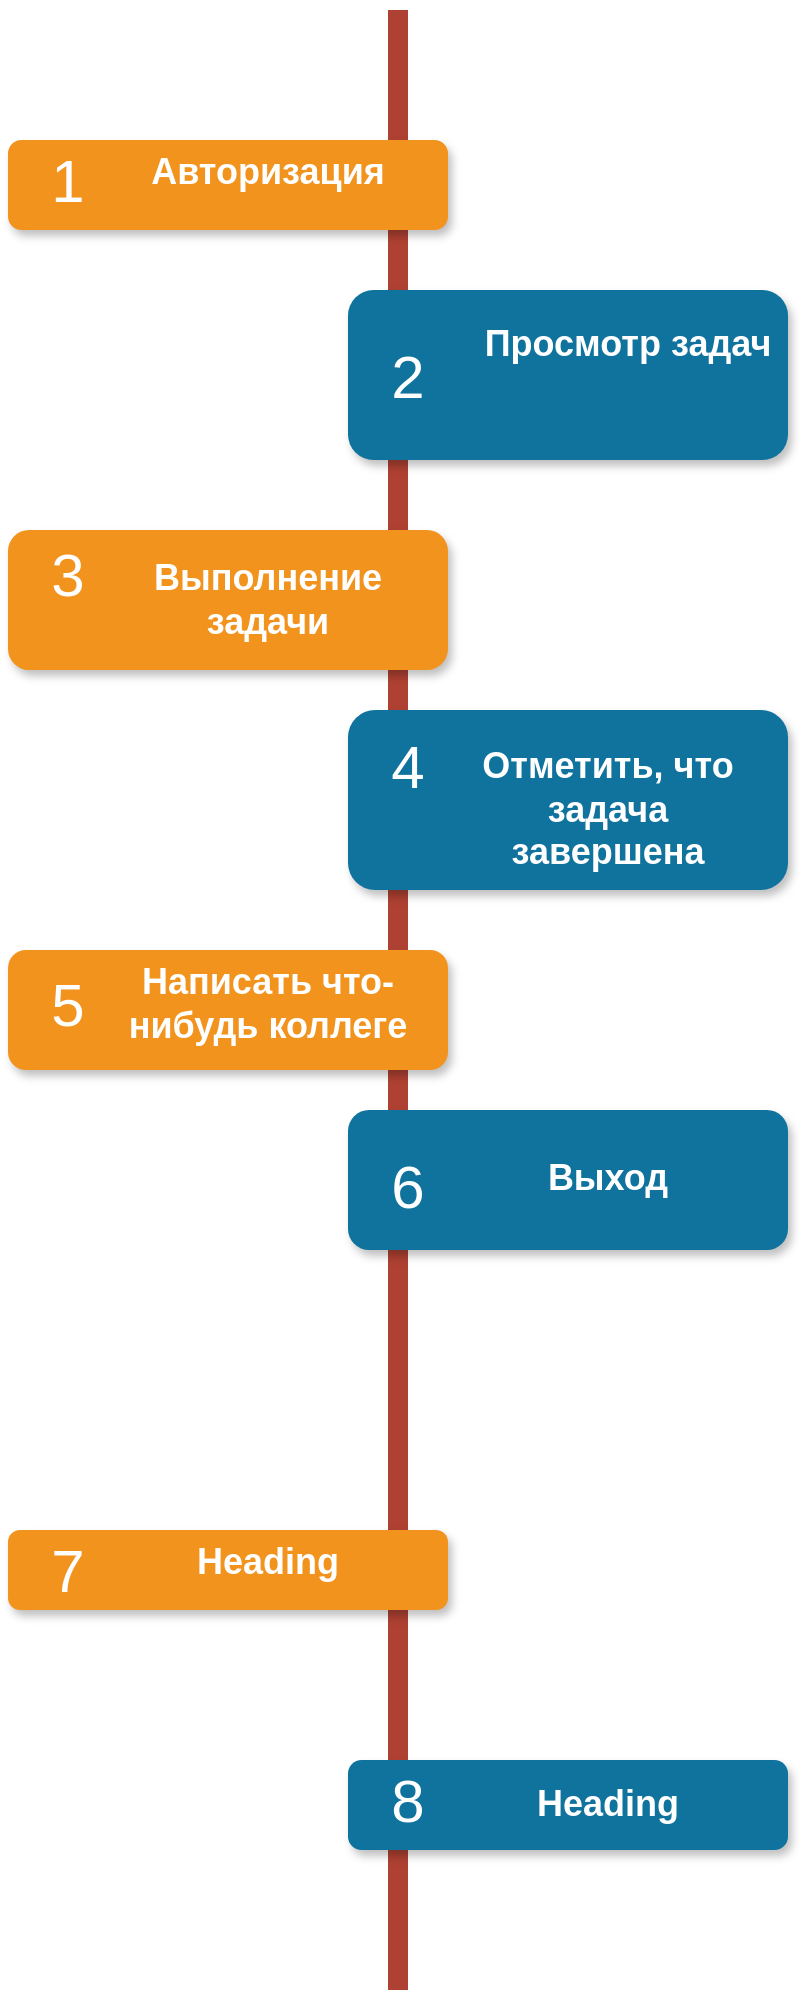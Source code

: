 <mxfile version="15.8.9" type="github">
  <diagram name="Page-1" id="fbcf5db9-b524-4cd4-e4f3-379dc89c3999">
    <mxGraphModel dx="1382" dy="764" grid="1" gridSize="10" guides="1" tooltips="1" connect="1" arrows="1" fold="1" page="1" pageScale="1" pageWidth="850" pageHeight="1100" background="none" math="0" shadow="0">
      <root>
        <mxCell id="0" />
        <mxCell id="1" parent="0" />
        <mxCell id="2a0f93b5c73ef8e7-1" value="" style="line;strokeWidth=10;direction=south;html=1;fillColor=none;fontSize=13;fontColor=#000000;align=center;strokeColor=#AE4132;" parent="1" vertex="1">
          <mxGeometry x="360" y="70" width="10" height="990" as="geometry" />
        </mxCell>
        <mxCell id="2a0f93b5c73ef8e7-2" value="" style="rounded=1;whiteSpace=wrap;html=1;strokeColor=none;strokeWidth=1;fillColor=#F2931E;fontSize=13;fontColor=#FFFFFF;align=center;gradientColor=none;gradientDirection=east;verticalAlign=top;shadow=1;" parent="1" vertex="1">
          <mxGeometry x="170" y="135" width="220" height="45" as="geometry" />
        </mxCell>
        <mxCell id="2a0f93b5c73ef8e7-3" value="1" style="text;html=1;strokeColor=none;fillColor=none;align=center;verticalAlign=middle;whiteSpace=wrap;fontSize=30;fontColor=#FFFFFF;" parent="1" vertex="1">
          <mxGeometry x="180" y="144.5" width="40" height="20" as="geometry" />
        </mxCell>
        <mxCell id="2a0f93b5c73ef8e7-16" value="" style="rounded=1;whiteSpace=wrap;html=1;strokeColor=none;strokeWidth=1;fillColor=#10739E;fontSize=13;fontColor=#FFFFFF;align=center;gradientColor=none;gradientDirection=east;verticalAlign=top;shadow=1;" parent="1" vertex="1">
          <mxGeometry x="340" y="945" width="220" height="45" as="geometry" />
        </mxCell>
        <mxCell id="2a0f93b5c73ef8e7-17" value="8" style="text;html=1;strokeColor=none;fillColor=none;align=center;verticalAlign=middle;whiteSpace=wrap;fontSize=30;fontColor=#FFFFFF;" parent="1" vertex="1">
          <mxGeometry x="350" y="955" width="40" height="20" as="geometry" />
        </mxCell>
        <mxCell id="2a0f93b5c73ef8e7-18" value="&lt;h1&gt;Авторизация&lt;/h1&gt;" style="text;html=1;spacing=5;spacingTop=-20;whiteSpace=wrap;overflow=hidden;strokeColor=none;strokeWidth=4;fillColor=none;gradientColor=#007FFF;fontSize=9;fontColor=#FFFFFF;align=center;" parent="1" vertex="1">
          <mxGeometry x="220" y="139" width="160" height="31" as="geometry" />
        </mxCell>
        <mxCell id="2a0f93b5c73ef8e7-25" value="&lt;h1&gt;Heading&lt;/h1&gt;&lt;p&gt;&lt;br&gt;&lt;/p&gt;" style="text;html=1;spacing=5;spacingTop=-20;whiteSpace=wrap;overflow=hidden;strokeColor=none;strokeWidth=4;fillColor=none;gradientColor=#007FFF;fontSize=9;fontColor=#FFFFFF;align=center;" parent="1" vertex="1">
          <mxGeometry x="390" y="955" width="160" height="30" as="geometry" />
        </mxCell>
        <mxCell id="dqdt-9PuPO9SZWMYVfs7-1" value="" style="group" parent="1" vertex="1" connectable="0">
          <mxGeometry x="170" y="830" width="220" height="40" as="geometry" />
        </mxCell>
        <mxCell id="2a0f93b5c73ef8e7-14" value="" style="rounded=1;whiteSpace=wrap;html=1;strokeColor=none;strokeWidth=1;fillColor=#F2931E;fontSize=13;fontColor=#FFFFFF;align=center;gradientColor=none;gradientDirection=east;verticalAlign=top;shadow=1;" parent="dqdt-9PuPO9SZWMYVfs7-1" vertex="1">
          <mxGeometry width="220" height="40" as="geometry" />
        </mxCell>
        <mxCell id="2a0f93b5c73ef8e7-15" value="7" style="text;html=1;strokeColor=none;fillColor=none;align=center;verticalAlign=middle;whiteSpace=wrap;fontSize=30;fontColor=#FFFFFF;" parent="dqdt-9PuPO9SZWMYVfs7-1" vertex="1">
          <mxGeometry x="10" y="10" width="40" height="20" as="geometry" />
        </mxCell>
        <mxCell id="2a0f93b5c73ef8e7-24" value="&lt;h1&gt;Heading&lt;/h1&gt;&lt;p&gt;&lt;br&gt;&lt;/p&gt;" style="text;html=1;spacing=5;spacingTop=-20;whiteSpace=wrap;overflow=hidden;strokeColor=none;strokeWidth=4;fillColor=none;gradientColor=#007FFF;fontSize=9;fontColor=#FFFFFF;align=center;" parent="dqdt-9PuPO9SZWMYVfs7-1" vertex="1">
          <mxGeometry x="50" y="4" width="160" height="26" as="geometry" />
        </mxCell>
        <mxCell id="dqdt-9PuPO9SZWMYVfs7-2" value="" style="group" parent="1" vertex="1" connectable="0">
          <mxGeometry x="340" y="210" width="220" height="85" as="geometry" />
        </mxCell>
        <mxCell id="2a0f93b5c73ef8e7-4" value="" style="rounded=1;whiteSpace=wrap;html=1;strokeColor=none;strokeWidth=1;fillColor=#10739E;fontSize=13;fontColor=#FFFFFF;align=center;gradientColor=none;gradientDirection=east;verticalAlign=top;shadow=1;" parent="dqdt-9PuPO9SZWMYVfs7-2" vertex="1">
          <mxGeometry width="220" height="85" as="geometry" />
        </mxCell>
        <mxCell id="2a0f93b5c73ef8e7-5" value="2" style="text;html=1;strokeColor=none;fillColor=none;align=center;verticalAlign=middle;whiteSpace=wrap;fontSize=30;fontColor=#FFFFFF;" parent="dqdt-9PuPO9SZWMYVfs7-2" vertex="1">
          <mxGeometry x="10" y="33" width="40" height="20" as="geometry" />
        </mxCell>
        <mxCell id="2a0f93b5c73ef8e7-19" value="&lt;h1&gt;&lt;span&gt;Просмотр задач&lt;/span&gt;&lt;br&gt;&lt;/h1&gt;" style="text;html=1;spacing=5;spacingTop=-20;whiteSpace=wrap;overflow=hidden;strokeColor=none;strokeWidth=4;fillColor=none;gradientColor=#007FFF;fontSize=9;fontColor=#FFFFFF;align=center;" parent="dqdt-9PuPO9SZWMYVfs7-2" vertex="1">
          <mxGeometry x="60" y="15" width="160" height="56" as="geometry" />
        </mxCell>
        <mxCell id="dqdt-9PuPO9SZWMYVfs7-3" value="" style="group" parent="1" vertex="1" connectable="0">
          <mxGeometry x="170" y="330" width="220" height="70" as="geometry" />
        </mxCell>
        <mxCell id="2a0f93b5c73ef8e7-6" value="" style="rounded=1;whiteSpace=wrap;html=1;strokeColor=none;strokeWidth=1;fillColor=#F2931E;fontSize=13;fontColor=#FFFFFF;align=center;gradientColor=none;gradientDirection=east;verticalAlign=top;shadow=1;" parent="dqdt-9PuPO9SZWMYVfs7-3" vertex="1">
          <mxGeometry width="220" height="70" as="geometry" />
        </mxCell>
        <mxCell id="2a0f93b5c73ef8e7-7" value="3" style="text;html=1;strokeColor=none;fillColor=none;align=center;verticalAlign=middle;whiteSpace=wrap;fontSize=30;fontColor=#FFFFFF;" parent="dqdt-9PuPO9SZWMYVfs7-3" vertex="1">
          <mxGeometry x="10" y="12" width="40" height="20" as="geometry" />
        </mxCell>
        <mxCell id="2a0f93b5c73ef8e7-20" value="&lt;h1&gt;Выполнение задачи&lt;/h1&gt;" style="text;html=1;spacing=5;spacingTop=-20;whiteSpace=wrap;overflow=hidden;strokeColor=none;strokeWidth=4;fillColor=none;gradientColor=#007FFF;fontSize=9;fontColor=#FFFFFF;align=center;" parent="dqdt-9PuPO9SZWMYVfs7-3" vertex="1">
          <mxGeometry x="50" y="12" width="160" height="48" as="geometry" />
        </mxCell>
        <mxCell id="dqdt-9PuPO9SZWMYVfs7-5" value="" style="group" parent="1" vertex="1" connectable="0">
          <mxGeometry x="340" y="420" width="220" height="90" as="geometry" />
        </mxCell>
        <mxCell id="2a0f93b5c73ef8e7-8" value="" style="rounded=1;whiteSpace=wrap;html=1;strokeColor=none;strokeWidth=1;fillColor=#10739E;fontSize=13;fontColor=#FFFFFF;align=center;gradientColor=none;gradientDirection=east;verticalAlign=top;shadow=1;" parent="dqdt-9PuPO9SZWMYVfs7-5" vertex="1">
          <mxGeometry width="220" height="90" as="geometry" />
        </mxCell>
        <mxCell id="2a0f93b5c73ef8e7-9" value="4" style="text;html=1;strokeColor=none;fillColor=none;align=center;verticalAlign=middle;whiteSpace=wrap;fontSize=30;fontColor=#FFFFFF;" parent="dqdt-9PuPO9SZWMYVfs7-5" vertex="1">
          <mxGeometry x="10" y="16.875" width="40" height="22.5" as="geometry" />
        </mxCell>
        <mxCell id="2a0f93b5c73ef8e7-21" value="&lt;h1&gt;Отметить, что задача завершена&lt;/h1&gt;" style="text;html=1;spacing=5;spacingTop=-20;whiteSpace=wrap;overflow=hidden;strokeColor=none;strokeWidth=4;fillColor=none;gradientColor=#007FFF;fontSize=9;fontColor=#FFFFFF;align=center;" parent="dqdt-9PuPO9SZWMYVfs7-5" vertex="1">
          <mxGeometry x="50" y="15.75" width="160" height="74.25" as="geometry" />
        </mxCell>
        <mxCell id="dqdt-9PuPO9SZWMYVfs7-6" value="" style="group" parent="1" vertex="1" connectable="0">
          <mxGeometry x="170" y="540" width="220" height="60" as="geometry" />
        </mxCell>
        <mxCell id="2a0f93b5c73ef8e7-10" value="" style="rounded=1;whiteSpace=wrap;html=1;strokeColor=none;strokeWidth=1;fillColor=#F2931E;fontSize=13;fontColor=#FFFFFF;align=center;gradientColor=none;gradientDirection=east;verticalAlign=top;shadow=1;" parent="dqdt-9PuPO9SZWMYVfs7-6" vertex="1">
          <mxGeometry width="220" height="60" as="geometry" />
        </mxCell>
        <mxCell id="2a0f93b5c73ef8e7-11" value="5" style="text;html=1;strokeColor=none;fillColor=none;align=center;verticalAlign=middle;whiteSpace=wrap;fontSize=30;fontColor=#FFFFFF;" parent="dqdt-9PuPO9SZWMYVfs7-6" vertex="1">
          <mxGeometry x="10" y="17" width="40" height="20" as="geometry" />
        </mxCell>
        <mxCell id="2a0f93b5c73ef8e7-22" value="&lt;h1&gt;Написать что-нибудь коллеге&lt;/h1&gt;" style="text;html=1;spacing=5;spacingTop=-20;whiteSpace=wrap;overflow=hidden;strokeColor=none;strokeWidth=4;fillColor=none;gradientColor=#007FFF;fontSize=9;fontColor=#FFFFFF;align=center;" parent="dqdt-9PuPO9SZWMYVfs7-6" vertex="1">
          <mxGeometry x="50" y="4" width="160" height="46" as="geometry" />
        </mxCell>
        <mxCell id="FfD3Kw9KC2EnNsWClpOm-1" value="" style="group" vertex="1" connectable="0" parent="1">
          <mxGeometry x="340" y="620" width="220" height="70" as="geometry" />
        </mxCell>
        <mxCell id="2a0f93b5c73ef8e7-12" value="" style="rounded=1;whiteSpace=wrap;html=1;strokeColor=none;strokeWidth=1;fillColor=#10739E;fontSize=13;fontColor=#FFFFFF;align=center;gradientColor=none;gradientDirection=east;verticalAlign=top;shadow=1;" parent="FfD3Kw9KC2EnNsWClpOm-1" vertex="1">
          <mxGeometry width="220" height="70" as="geometry" />
        </mxCell>
        <mxCell id="2a0f93b5c73ef8e7-13" value="6" style="text;html=1;strokeColor=none;fillColor=none;align=center;verticalAlign=middle;whiteSpace=wrap;fontSize=30;fontColor=#FFFFFF;" parent="FfD3Kw9KC2EnNsWClpOm-1" vertex="1">
          <mxGeometry x="10" y="28" width="40" height="20" as="geometry" />
        </mxCell>
        <mxCell id="2a0f93b5c73ef8e7-23" value="&lt;h1&gt;&lt;span&gt;Выход&lt;/span&gt;&lt;br&gt;&lt;/h1&gt;" style="text;html=1;spacing=5;spacingTop=-20;whiteSpace=wrap;overflow=hidden;strokeColor=none;strokeWidth=4;fillColor=none;gradientColor=#007FFF;fontSize=9;fontColor=#FFFFFF;align=center;" parent="FfD3Kw9KC2EnNsWClpOm-1" vertex="1">
          <mxGeometry x="50" y="22" width="160" height="31" as="geometry" />
        </mxCell>
      </root>
    </mxGraphModel>
  </diagram>
</mxfile>
